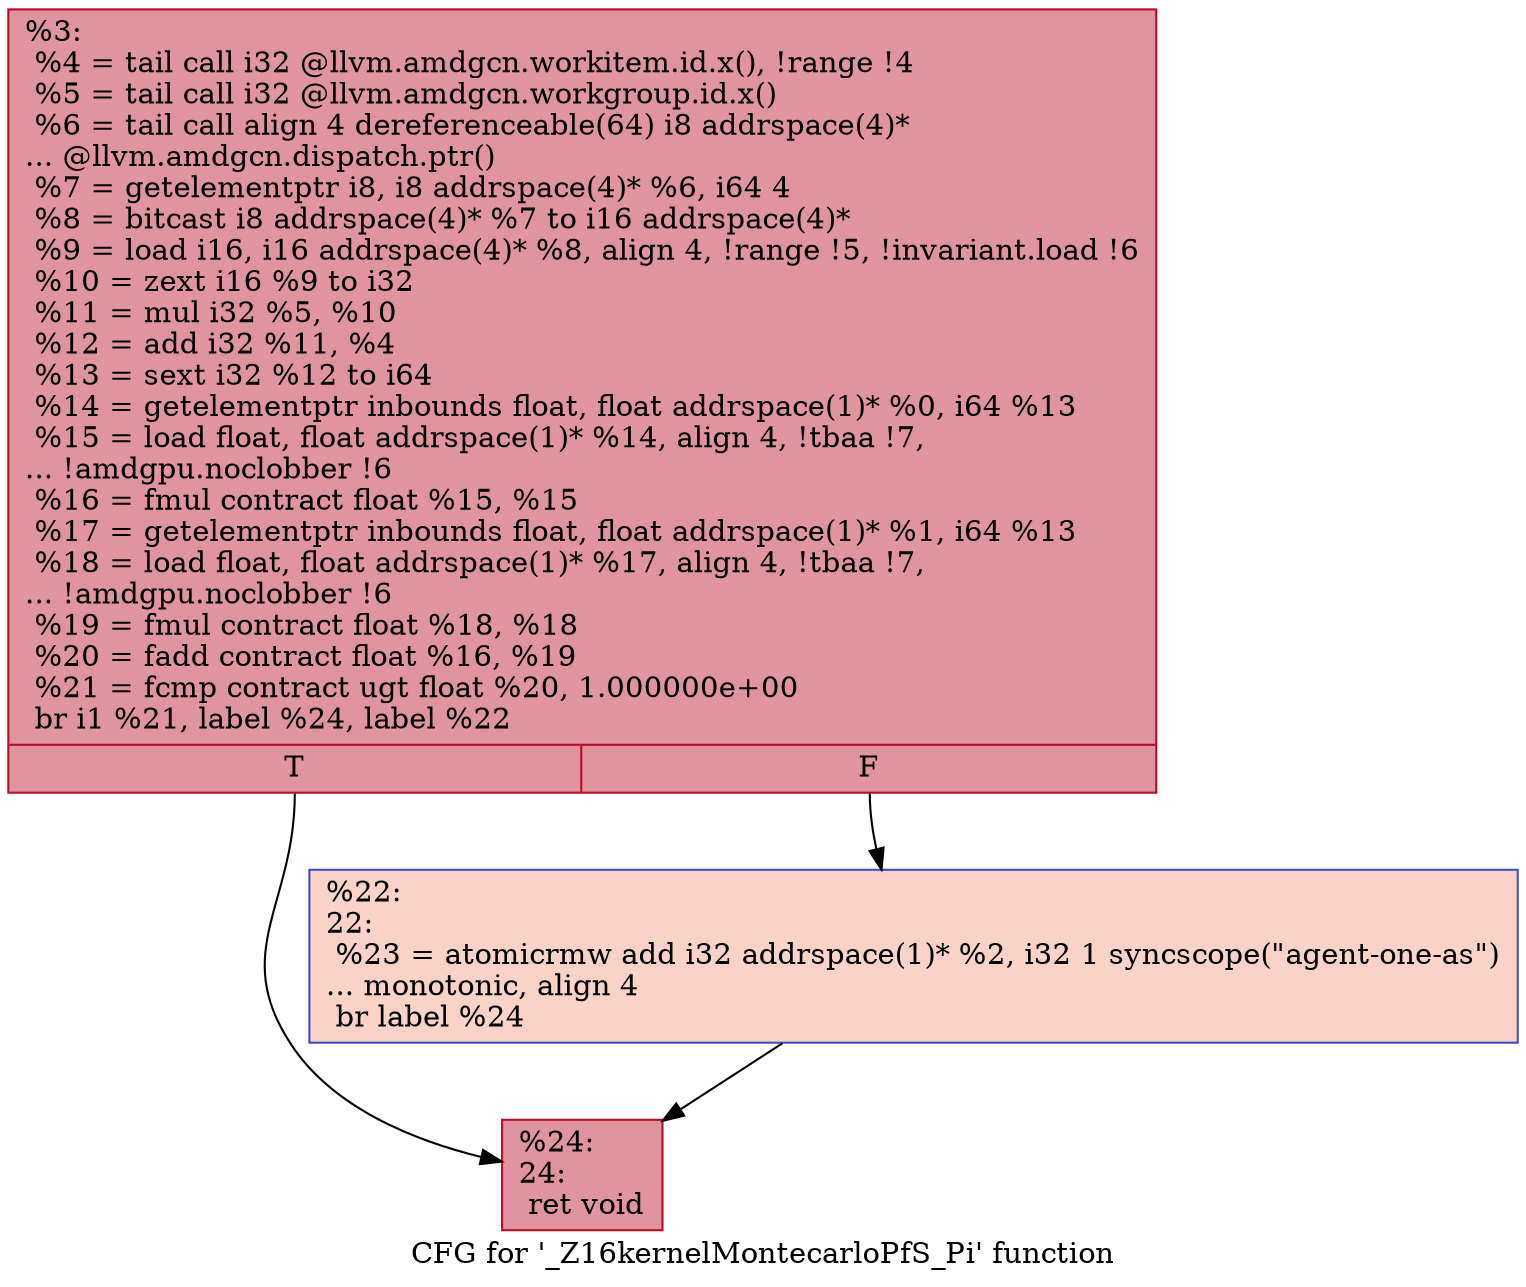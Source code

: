 digraph "CFG for '_Z16kernelMontecarloPfS_Pi' function" {
	label="CFG for '_Z16kernelMontecarloPfS_Pi' function";

	Node0x60570f0 [shape=record,color="#b70d28ff", style=filled, fillcolor="#b70d2870",label="{%3:\l  %4 = tail call i32 @llvm.amdgcn.workitem.id.x(), !range !4\l  %5 = tail call i32 @llvm.amdgcn.workgroup.id.x()\l  %6 = tail call align 4 dereferenceable(64) i8 addrspace(4)*\l... @llvm.amdgcn.dispatch.ptr()\l  %7 = getelementptr i8, i8 addrspace(4)* %6, i64 4\l  %8 = bitcast i8 addrspace(4)* %7 to i16 addrspace(4)*\l  %9 = load i16, i16 addrspace(4)* %8, align 4, !range !5, !invariant.load !6\l  %10 = zext i16 %9 to i32\l  %11 = mul i32 %5, %10\l  %12 = add i32 %11, %4\l  %13 = sext i32 %12 to i64\l  %14 = getelementptr inbounds float, float addrspace(1)* %0, i64 %13\l  %15 = load float, float addrspace(1)* %14, align 4, !tbaa !7,\l... !amdgpu.noclobber !6\l  %16 = fmul contract float %15, %15\l  %17 = getelementptr inbounds float, float addrspace(1)* %1, i64 %13\l  %18 = load float, float addrspace(1)* %17, align 4, !tbaa !7,\l... !amdgpu.noclobber !6\l  %19 = fmul contract float %18, %18\l  %20 = fadd contract float %16, %19\l  %21 = fcmp contract ugt float %20, 1.000000e+00\l  br i1 %21, label %24, label %22\l|{<s0>T|<s1>F}}"];
	Node0x60570f0:s0 -> Node0x605ad20;
	Node0x60570f0:s1 -> Node0x605adb0;
	Node0x605adb0 [shape=record,color="#3d50c3ff", style=filled, fillcolor="#f59c7d70",label="{%22:\l22:                                               \l  %23 = atomicrmw add i32 addrspace(1)* %2, i32 1 syncscope(\"agent-one-as\")\l... monotonic, align 4\l  br label %24\l}"];
	Node0x605adb0 -> Node0x605ad20;
	Node0x605ad20 [shape=record,color="#b70d28ff", style=filled, fillcolor="#b70d2870",label="{%24:\l24:                                               \l  ret void\l}"];
}
